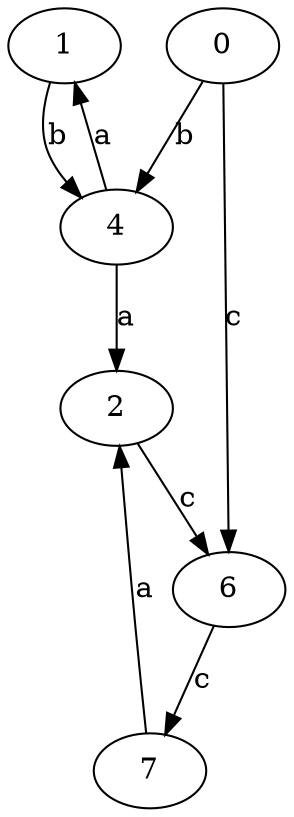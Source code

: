strict digraph  {
1;
2;
0;
4;
6;
7;
1 -> 4  [label=b];
2 -> 6  [label=c];
0 -> 4  [label=b];
0 -> 6  [label=c];
4 -> 1  [label=a];
4 -> 2  [label=a];
6 -> 7  [label=c];
7 -> 2  [label=a];
}
